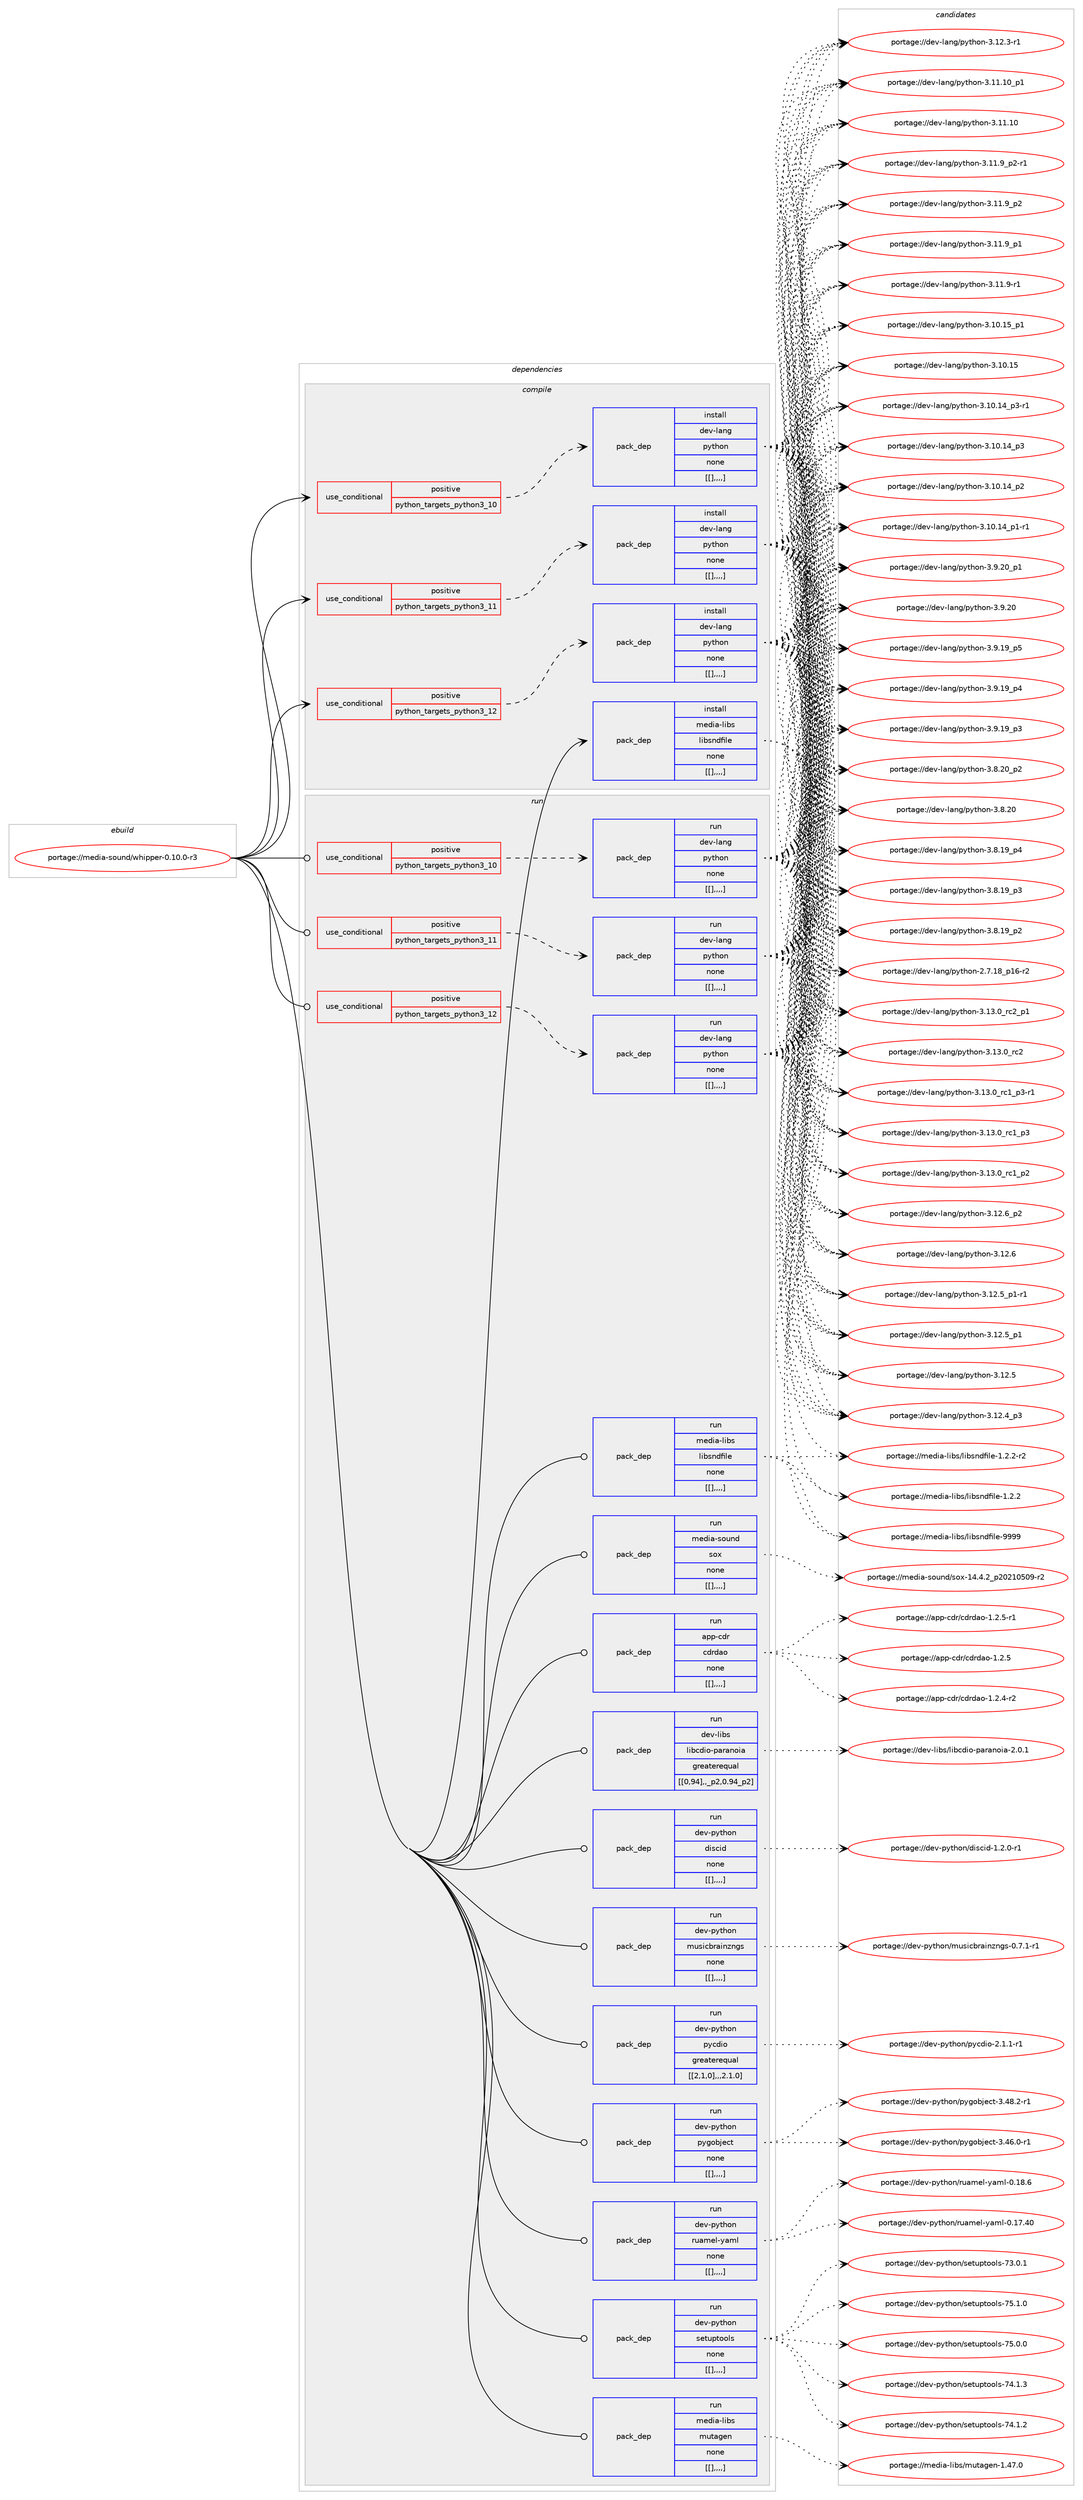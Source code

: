 digraph prolog {

# *************
# Graph options
# *************

newrank=true;
concentrate=true;
compound=true;
graph [rankdir=LR,fontname=Helvetica,fontsize=10,ranksep=1.5];#, ranksep=2.5, nodesep=0.2];
edge  [arrowhead=vee];
node  [fontname=Helvetica,fontsize=10];

# **********
# The ebuild
# **********

subgraph cluster_leftcol {
color=gray;
label=<<i>ebuild</i>>;
id [label="portage://media-sound/whipper-0.10.0-r3", color=red, width=4, href="../media-sound/whipper-0.10.0-r3.svg"];
}

# ****************
# The dependencies
# ****************

subgraph cluster_midcol {
color=gray;
label=<<i>dependencies</i>>;
subgraph cluster_compile {
fillcolor="#eeeeee";
style=filled;
label=<<i>compile</i>>;
subgraph cond85771 {
dependency333663 [label=<<TABLE BORDER="0" CELLBORDER="1" CELLSPACING="0" CELLPADDING="4"><TR><TD ROWSPAN="3" CELLPADDING="10">use_conditional</TD></TR><TR><TD>positive</TD></TR><TR><TD>python_targets_python3_10</TD></TR></TABLE>>, shape=none, color=red];
subgraph pack245370 {
dependency333664 [label=<<TABLE BORDER="0" CELLBORDER="1" CELLSPACING="0" CELLPADDING="4" WIDTH="220"><TR><TD ROWSPAN="6" CELLPADDING="30">pack_dep</TD></TR><TR><TD WIDTH="110">install</TD></TR><TR><TD>dev-lang</TD></TR><TR><TD>python</TD></TR><TR><TD>none</TD></TR><TR><TD>[[],,,,]</TD></TR></TABLE>>, shape=none, color=blue];
}
dependency333663:e -> dependency333664:w [weight=20,style="dashed",arrowhead="vee"];
}
id:e -> dependency333663:w [weight=20,style="solid",arrowhead="vee"];
subgraph cond85772 {
dependency333665 [label=<<TABLE BORDER="0" CELLBORDER="1" CELLSPACING="0" CELLPADDING="4"><TR><TD ROWSPAN="3" CELLPADDING="10">use_conditional</TD></TR><TR><TD>positive</TD></TR><TR><TD>python_targets_python3_11</TD></TR></TABLE>>, shape=none, color=red];
subgraph pack245371 {
dependency333666 [label=<<TABLE BORDER="0" CELLBORDER="1" CELLSPACING="0" CELLPADDING="4" WIDTH="220"><TR><TD ROWSPAN="6" CELLPADDING="30">pack_dep</TD></TR><TR><TD WIDTH="110">install</TD></TR><TR><TD>dev-lang</TD></TR><TR><TD>python</TD></TR><TR><TD>none</TD></TR><TR><TD>[[],,,,]</TD></TR></TABLE>>, shape=none, color=blue];
}
dependency333665:e -> dependency333666:w [weight=20,style="dashed",arrowhead="vee"];
}
id:e -> dependency333665:w [weight=20,style="solid",arrowhead="vee"];
subgraph cond85773 {
dependency333667 [label=<<TABLE BORDER="0" CELLBORDER="1" CELLSPACING="0" CELLPADDING="4"><TR><TD ROWSPAN="3" CELLPADDING="10">use_conditional</TD></TR><TR><TD>positive</TD></TR><TR><TD>python_targets_python3_12</TD></TR></TABLE>>, shape=none, color=red];
subgraph pack245372 {
dependency333668 [label=<<TABLE BORDER="0" CELLBORDER="1" CELLSPACING="0" CELLPADDING="4" WIDTH="220"><TR><TD ROWSPAN="6" CELLPADDING="30">pack_dep</TD></TR><TR><TD WIDTH="110">install</TD></TR><TR><TD>dev-lang</TD></TR><TR><TD>python</TD></TR><TR><TD>none</TD></TR><TR><TD>[[],,,,]</TD></TR></TABLE>>, shape=none, color=blue];
}
dependency333667:e -> dependency333668:w [weight=20,style="dashed",arrowhead="vee"];
}
id:e -> dependency333667:w [weight=20,style="solid",arrowhead="vee"];
subgraph pack245373 {
dependency333669 [label=<<TABLE BORDER="0" CELLBORDER="1" CELLSPACING="0" CELLPADDING="4" WIDTH="220"><TR><TD ROWSPAN="6" CELLPADDING="30">pack_dep</TD></TR><TR><TD WIDTH="110">install</TD></TR><TR><TD>media-libs</TD></TR><TR><TD>libsndfile</TD></TR><TR><TD>none</TD></TR><TR><TD>[[],,,,]</TD></TR></TABLE>>, shape=none, color=blue];
}
id:e -> dependency333669:w [weight=20,style="solid",arrowhead="vee"];
}
subgraph cluster_compileandrun {
fillcolor="#eeeeee";
style=filled;
label=<<i>compile and run</i>>;
}
subgraph cluster_run {
fillcolor="#eeeeee";
style=filled;
label=<<i>run</i>>;
subgraph cond85774 {
dependency333670 [label=<<TABLE BORDER="0" CELLBORDER="1" CELLSPACING="0" CELLPADDING="4"><TR><TD ROWSPAN="3" CELLPADDING="10">use_conditional</TD></TR><TR><TD>positive</TD></TR><TR><TD>python_targets_python3_10</TD></TR></TABLE>>, shape=none, color=red];
subgraph pack245374 {
dependency333671 [label=<<TABLE BORDER="0" CELLBORDER="1" CELLSPACING="0" CELLPADDING="4" WIDTH="220"><TR><TD ROWSPAN="6" CELLPADDING="30">pack_dep</TD></TR><TR><TD WIDTH="110">run</TD></TR><TR><TD>dev-lang</TD></TR><TR><TD>python</TD></TR><TR><TD>none</TD></TR><TR><TD>[[],,,,]</TD></TR></TABLE>>, shape=none, color=blue];
}
dependency333670:e -> dependency333671:w [weight=20,style="dashed",arrowhead="vee"];
}
id:e -> dependency333670:w [weight=20,style="solid",arrowhead="odot"];
subgraph cond85775 {
dependency333672 [label=<<TABLE BORDER="0" CELLBORDER="1" CELLSPACING="0" CELLPADDING="4"><TR><TD ROWSPAN="3" CELLPADDING="10">use_conditional</TD></TR><TR><TD>positive</TD></TR><TR><TD>python_targets_python3_11</TD></TR></TABLE>>, shape=none, color=red];
subgraph pack245375 {
dependency333673 [label=<<TABLE BORDER="0" CELLBORDER="1" CELLSPACING="0" CELLPADDING="4" WIDTH="220"><TR><TD ROWSPAN="6" CELLPADDING="30">pack_dep</TD></TR><TR><TD WIDTH="110">run</TD></TR><TR><TD>dev-lang</TD></TR><TR><TD>python</TD></TR><TR><TD>none</TD></TR><TR><TD>[[],,,,]</TD></TR></TABLE>>, shape=none, color=blue];
}
dependency333672:e -> dependency333673:w [weight=20,style="dashed",arrowhead="vee"];
}
id:e -> dependency333672:w [weight=20,style="solid",arrowhead="odot"];
subgraph cond85776 {
dependency333674 [label=<<TABLE BORDER="0" CELLBORDER="1" CELLSPACING="0" CELLPADDING="4"><TR><TD ROWSPAN="3" CELLPADDING="10">use_conditional</TD></TR><TR><TD>positive</TD></TR><TR><TD>python_targets_python3_12</TD></TR></TABLE>>, shape=none, color=red];
subgraph pack245376 {
dependency333675 [label=<<TABLE BORDER="0" CELLBORDER="1" CELLSPACING="0" CELLPADDING="4" WIDTH="220"><TR><TD ROWSPAN="6" CELLPADDING="30">pack_dep</TD></TR><TR><TD WIDTH="110">run</TD></TR><TR><TD>dev-lang</TD></TR><TR><TD>python</TD></TR><TR><TD>none</TD></TR><TR><TD>[[],,,,]</TD></TR></TABLE>>, shape=none, color=blue];
}
dependency333674:e -> dependency333675:w [weight=20,style="dashed",arrowhead="vee"];
}
id:e -> dependency333674:w [weight=20,style="solid",arrowhead="odot"];
subgraph pack245377 {
dependency333676 [label=<<TABLE BORDER="0" CELLBORDER="1" CELLSPACING="0" CELLPADDING="4" WIDTH="220"><TR><TD ROWSPAN="6" CELLPADDING="30">pack_dep</TD></TR><TR><TD WIDTH="110">run</TD></TR><TR><TD>app-cdr</TD></TR><TR><TD>cdrdao</TD></TR><TR><TD>none</TD></TR><TR><TD>[[],,,,]</TD></TR></TABLE>>, shape=none, color=blue];
}
id:e -> dependency333676:w [weight=20,style="solid",arrowhead="odot"];
subgraph pack245378 {
dependency333677 [label=<<TABLE BORDER="0" CELLBORDER="1" CELLSPACING="0" CELLPADDING="4" WIDTH="220"><TR><TD ROWSPAN="6" CELLPADDING="30">pack_dep</TD></TR><TR><TD WIDTH="110">run</TD></TR><TR><TD>dev-libs</TD></TR><TR><TD>libcdio-paranoia</TD></TR><TR><TD>greaterequal</TD></TR><TR><TD>[[0,94],,_p2,0.94_p2]</TD></TR></TABLE>>, shape=none, color=blue];
}
id:e -> dependency333677:w [weight=20,style="solid",arrowhead="odot"];
subgraph pack245379 {
dependency333678 [label=<<TABLE BORDER="0" CELLBORDER="1" CELLSPACING="0" CELLPADDING="4" WIDTH="220"><TR><TD ROWSPAN="6" CELLPADDING="30">pack_dep</TD></TR><TR><TD WIDTH="110">run</TD></TR><TR><TD>dev-python</TD></TR><TR><TD>discid</TD></TR><TR><TD>none</TD></TR><TR><TD>[[],,,,]</TD></TR></TABLE>>, shape=none, color=blue];
}
id:e -> dependency333678:w [weight=20,style="solid",arrowhead="odot"];
subgraph pack245380 {
dependency333679 [label=<<TABLE BORDER="0" CELLBORDER="1" CELLSPACING="0" CELLPADDING="4" WIDTH="220"><TR><TD ROWSPAN="6" CELLPADDING="30">pack_dep</TD></TR><TR><TD WIDTH="110">run</TD></TR><TR><TD>dev-python</TD></TR><TR><TD>musicbrainzngs</TD></TR><TR><TD>none</TD></TR><TR><TD>[[],,,,]</TD></TR></TABLE>>, shape=none, color=blue];
}
id:e -> dependency333679:w [weight=20,style="solid",arrowhead="odot"];
subgraph pack245381 {
dependency333680 [label=<<TABLE BORDER="0" CELLBORDER="1" CELLSPACING="0" CELLPADDING="4" WIDTH="220"><TR><TD ROWSPAN="6" CELLPADDING="30">pack_dep</TD></TR><TR><TD WIDTH="110">run</TD></TR><TR><TD>dev-python</TD></TR><TR><TD>pycdio</TD></TR><TR><TD>greaterequal</TD></TR><TR><TD>[[2,1,0],,,2.1.0]</TD></TR></TABLE>>, shape=none, color=blue];
}
id:e -> dependency333680:w [weight=20,style="solid",arrowhead="odot"];
subgraph pack245382 {
dependency333681 [label=<<TABLE BORDER="0" CELLBORDER="1" CELLSPACING="0" CELLPADDING="4" WIDTH="220"><TR><TD ROWSPAN="6" CELLPADDING="30">pack_dep</TD></TR><TR><TD WIDTH="110">run</TD></TR><TR><TD>dev-python</TD></TR><TR><TD>pygobject</TD></TR><TR><TD>none</TD></TR><TR><TD>[[],,,,]</TD></TR></TABLE>>, shape=none, color=blue];
}
id:e -> dependency333681:w [weight=20,style="solid",arrowhead="odot"];
subgraph pack245383 {
dependency333682 [label=<<TABLE BORDER="0" CELLBORDER="1" CELLSPACING="0" CELLPADDING="4" WIDTH="220"><TR><TD ROWSPAN="6" CELLPADDING="30">pack_dep</TD></TR><TR><TD WIDTH="110">run</TD></TR><TR><TD>dev-python</TD></TR><TR><TD>ruamel-yaml</TD></TR><TR><TD>none</TD></TR><TR><TD>[[],,,,]</TD></TR></TABLE>>, shape=none, color=blue];
}
id:e -> dependency333682:w [weight=20,style="solid",arrowhead="odot"];
subgraph pack245384 {
dependency333683 [label=<<TABLE BORDER="0" CELLBORDER="1" CELLSPACING="0" CELLPADDING="4" WIDTH="220"><TR><TD ROWSPAN="6" CELLPADDING="30">pack_dep</TD></TR><TR><TD WIDTH="110">run</TD></TR><TR><TD>dev-python</TD></TR><TR><TD>setuptools</TD></TR><TR><TD>none</TD></TR><TR><TD>[[],,,,]</TD></TR></TABLE>>, shape=none, color=blue];
}
id:e -> dependency333683:w [weight=20,style="solid",arrowhead="odot"];
subgraph pack245385 {
dependency333684 [label=<<TABLE BORDER="0" CELLBORDER="1" CELLSPACING="0" CELLPADDING="4" WIDTH="220"><TR><TD ROWSPAN="6" CELLPADDING="30">pack_dep</TD></TR><TR><TD WIDTH="110">run</TD></TR><TR><TD>media-libs</TD></TR><TR><TD>libsndfile</TD></TR><TR><TD>none</TD></TR><TR><TD>[[],,,,]</TD></TR></TABLE>>, shape=none, color=blue];
}
id:e -> dependency333684:w [weight=20,style="solid",arrowhead="odot"];
subgraph pack245386 {
dependency333685 [label=<<TABLE BORDER="0" CELLBORDER="1" CELLSPACING="0" CELLPADDING="4" WIDTH="220"><TR><TD ROWSPAN="6" CELLPADDING="30">pack_dep</TD></TR><TR><TD WIDTH="110">run</TD></TR><TR><TD>media-libs</TD></TR><TR><TD>mutagen</TD></TR><TR><TD>none</TD></TR><TR><TD>[[],,,,]</TD></TR></TABLE>>, shape=none, color=blue];
}
id:e -> dependency333685:w [weight=20,style="solid",arrowhead="odot"];
subgraph pack245387 {
dependency333686 [label=<<TABLE BORDER="0" CELLBORDER="1" CELLSPACING="0" CELLPADDING="4" WIDTH="220"><TR><TD ROWSPAN="6" CELLPADDING="30">pack_dep</TD></TR><TR><TD WIDTH="110">run</TD></TR><TR><TD>media-sound</TD></TR><TR><TD>sox</TD></TR><TR><TD>none</TD></TR><TR><TD>[[],,,,]</TD></TR></TABLE>>, shape=none, color=blue];
}
id:e -> dependency333686:w [weight=20,style="solid",arrowhead="odot"];
}
}

# **************
# The candidates
# **************

subgraph cluster_choices {
rank=same;
color=gray;
label=<<i>candidates</i>>;

subgraph choice245370 {
color=black;
nodesep=1;
choice100101118451089711010347112121116104111110455146495146489511499509511249 [label="portage://dev-lang/python-3.13.0_rc2_p1", color=red, width=4,href="../dev-lang/python-3.13.0_rc2_p1.svg"];
choice10010111845108971101034711212111610411111045514649514648951149950 [label="portage://dev-lang/python-3.13.0_rc2", color=red, width=4,href="../dev-lang/python-3.13.0_rc2.svg"];
choice1001011184510897110103471121211161041111104551464951464895114994995112514511449 [label="portage://dev-lang/python-3.13.0_rc1_p3-r1", color=red, width=4,href="../dev-lang/python-3.13.0_rc1_p3-r1.svg"];
choice100101118451089711010347112121116104111110455146495146489511499499511251 [label="portage://dev-lang/python-3.13.0_rc1_p3", color=red, width=4,href="../dev-lang/python-3.13.0_rc1_p3.svg"];
choice100101118451089711010347112121116104111110455146495146489511499499511250 [label="portage://dev-lang/python-3.13.0_rc1_p2", color=red, width=4,href="../dev-lang/python-3.13.0_rc1_p2.svg"];
choice100101118451089711010347112121116104111110455146495046549511250 [label="portage://dev-lang/python-3.12.6_p2", color=red, width=4,href="../dev-lang/python-3.12.6_p2.svg"];
choice10010111845108971101034711212111610411111045514649504654 [label="portage://dev-lang/python-3.12.6", color=red, width=4,href="../dev-lang/python-3.12.6.svg"];
choice1001011184510897110103471121211161041111104551464950465395112494511449 [label="portage://dev-lang/python-3.12.5_p1-r1", color=red, width=4,href="../dev-lang/python-3.12.5_p1-r1.svg"];
choice100101118451089711010347112121116104111110455146495046539511249 [label="portage://dev-lang/python-3.12.5_p1", color=red, width=4,href="../dev-lang/python-3.12.5_p1.svg"];
choice10010111845108971101034711212111610411111045514649504653 [label="portage://dev-lang/python-3.12.5", color=red, width=4,href="../dev-lang/python-3.12.5.svg"];
choice100101118451089711010347112121116104111110455146495046529511251 [label="portage://dev-lang/python-3.12.4_p3", color=red, width=4,href="../dev-lang/python-3.12.4_p3.svg"];
choice100101118451089711010347112121116104111110455146495046514511449 [label="portage://dev-lang/python-3.12.3-r1", color=red, width=4,href="../dev-lang/python-3.12.3-r1.svg"];
choice10010111845108971101034711212111610411111045514649494649489511249 [label="portage://dev-lang/python-3.11.10_p1", color=red, width=4,href="../dev-lang/python-3.11.10_p1.svg"];
choice1001011184510897110103471121211161041111104551464949464948 [label="portage://dev-lang/python-3.11.10", color=red, width=4,href="../dev-lang/python-3.11.10.svg"];
choice1001011184510897110103471121211161041111104551464949465795112504511449 [label="portage://dev-lang/python-3.11.9_p2-r1", color=red, width=4,href="../dev-lang/python-3.11.9_p2-r1.svg"];
choice100101118451089711010347112121116104111110455146494946579511250 [label="portage://dev-lang/python-3.11.9_p2", color=red, width=4,href="../dev-lang/python-3.11.9_p2.svg"];
choice100101118451089711010347112121116104111110455146494946579511249 [label="portage://dev-lang/python-3.11.9_p1", color=red, width=4,href="../dev-lang/python-3.11.9_p1.svg"];
choice100101118451089711010347112121116104111110455146494946574511449 [label="portage://dev-lang/python-3.11.9-r1", color=red, width=4,href="../dev-lang/python-3.11.9-r1.svg"];
choice10010111845108971101034711212111610411111045514649484649539511249 [label="portage://dev-lang/python-3.10.15_p1", color=red, width=4,href="../dev-lang/python-3.10.15_p1.svg"];
choice1001011184510897110103471121211161041111104551464948464953 [label="portage://dev-lang/python-3.10.15", color=red, width=4,href="../dev-lang/python-3.10.15.svg"];
choice100101118451089711010347112121116104111110455146494846495295112514511449 [label="portage://dev-lang/python-3.10.14_p3-r1", color=red, width=4,href="../dev-lang/python-3.10.14_p3-r1.svg"];
choice10010111845108971101034711212111610411111045514649484649529511251 [label="portage://dev-lang/python-3.10.14_p3", color=red, width=4,href="../dev-lang/python-3.10.14_p3.svg"];
choice10010111845108971101034711212111610411111045514649484649529511250 [label="portage://dev-lang/python-3.10.14_p2", color=red, width=4,href="../dev-lang/python-3.10.14_p2.svg"];
choice100101118451089711010347112121116104111110455146494846495295112494511449 [label="portage://dev-lang/python-3.10.14_p1-r1", color=red, width=4,href="../dev-lang/python-3.10.14_p1-r1.svg"];
choice100101118451089711010347112121116104111110455146574650489511249 [label="portage://dev-lang/python-3.9.20_p1", color=red, width=4,href="../dev-lang/python-3.9.20_p1.svg"];
choice10010111845108971101034711212111610411111045514657465048 [label="portage://dev-lang/python-3.9.20", color=red, width=4,href="../dev-lang/python-3.9.20.svg"];
choice100101118451089711010347112121116104111110455146574649579511253 [label="portage://dev-lang/python-3.9.19_p5", color=red, width=4,href="../dev-lang/python-3.9.19_p5.svg"];
choice100101118451089711010347112121116104111110455146574649579511252 [label="portage://dev-lang/python-3.9.19_p4", color=red, width=4,href="../dev-lang/python-3.9.19_p4.svg"];
choice100101118451089711010347112121116104111110455146574649579511251 [label="portage://dev-lang/python-3.9.19_p3", color=red, width=4,href="../dev-lang/python-3.9.19_p3.svg"];
choice100101118451089711010347112121116104111110455146564650489511250 [label="portage://dev-lang/python-3.8.20_p2", color=red, width=4,href="../dev-lang/python-3.8.20_p2.svg"];
choice10010111845108971101034711212111610411111045514656465048 [label="portage://dev-lang/python-3.8.20", color=red, width=4,href="../dev-lang/python-3.8.20.svg"];
choice100101118451089711010347112121116104111110455146564649579511252 [label="portage://dev-lang/python-3.8.19_p4", color=red, width=4,href="../dev-lang/python-3.8.19_p4.svg"];
choice100101118451089711010347112121116104111110455146564649579511251 [label="portage://dev-lang/python-3.8.19_p3", color=red, width=4,href="../dev-lang/python-3.8.19_p3.svg"];
choice100101118451089711010347112121116104111110455146564649579511250 [label="portage://dev-lang/python-3.8.19_p2", color=red, width=4,href="../dev-lang/python-3.8.19_p2.svg"];
choice100101118451089711010347112121116104111110455046554649569511249544511450 [label="portage://dev-lang/python-2.7.18_p16-r2", color=red, width=4,href="../dev-lang/python-2.7.18_p16-r2.svg"];
dependency333664:e -> choice100101118451089711010347112121116104111110455146495146489511499509511249:w [style=dotted,weight="100"];
dependency333664:e -> choice10010111845108971101034711212111610411111045514649514648951149950:w [style=dotted,weight="100"];
dependency333664:e -> choice1001011184510897110103471121211161041111104551464951464895114994995112514511449:w [style=dotted,weight="100"];
dependency333664:e -> choice100101118451089711010347112121116104111110455146495146489511499499511251:w [style=dotted,weight="100"];
dependency333664:e -> choice100101118451089711010347112121116104111110455146495146489511499499511250:w [style=dotted,weight="100"];
dependency333664:e -> choice100101118451089711010347112121116104111110455146495046549511250:w [style=dotted,weight="100"];
dependency333664:e -> choice10010111845108971101034711212111610411111045514649504654:w [style=dotted,weight="100"];
dependency333664:e -> choice1001011184510897110103471121211161041111104551464950465395112494511449:w [style=dotted,weight="100"];
dependency333664:e -> choice100101118451089711010347112121116104111110455146495046539511249:w [style=dotted,weight="100"];
dependency333664:e -> choice10010111845108971101034711212111610411111045514649504653:w [style=dotted,weight="100"];
dependency333664:e -> choice100101118451089711010347112121116104111110455146495046529511251:w [style=dotted,weight="100"];
dependency333664:e -> choice100101118451089711010347112121116104111110455146495046514511449:w [style=dotted,weight="100"];
dependency333664:e -> choice10010111845108971101034711212111610411111045514649494649489511249:w [style=dotted,weight="100"];
dependency333664:e -> choice1001011184510897110103471121211161041111104551464949464948:w [style=dotted,weight="100"];
dependency333664:e -> choice1001011184510897110103471121211161041111104551464949465795112504511449:w [style=dotted,weight="100"];
dependency333664:e -> choice100101118451089711010347112121116104111110455146494946579511250:w [style=dotted,weight="100"];
dependency333664:e -> choice100101118451089711010347112121116104111110455146494946579511249:w [style=dotted,weight="100"];
dependency333664:e -> choice100101118451089711010347112121116104111110455146494946574511449:w [style=dotted,weight="100"];
dependency333664:e -> choice10010111845108971101034711212111610411111045514649484649539511249:w [style=dotted,weight="100"];
dependency333664:e -> choice1001011184510897110103471121211161041111104551464948464953:w [style=dotted,weight="100"];
dependency333664:e -> choice100101118451089711010347112121116104111110455146494846495295112514511449:w [style=dotted,weight="100"];
dependency333664:e -> choice10010111845108971101034711212111610411111045514649484649529511251:w [style=dotted,weight="100"];
dependency333664:e -> choice10010111845108971101034711212111610411111045514649484649529511250:w [style=dotted,weight="100"];
dependency333664:e -> choice100101118451089711010347112121116104111110455146494846495295112494511449:w [style=dotted,weight="100"];
dependency333664:e -> choice100101118451089711010347112121116104111110455146574650489511249:w [style=dotted,weight="100"];
dependency333664:e -> choice10010111845108971101034711212111610411111045514657465048:w [style=dotted,weight="100"];
dependency333664:e -> choice100101118451089711010347112121116104111110455146574649579511253:w [style=dotted,weight="100"];
dependency333664:e -> choice100101118451089711010347112121116104111110455146574649579511252:w [style=dotted,weight="100"];
dependency333664:e -> choice100101118451089711010347112121116104111110455146574649579511251:w [style=dotted,weight="100"];
dependency333664:e -> choice100101118451089711010347112121116104111110455146564650489511250:w [style=dotted,weight="100"];
dependency333664:e -> choice10010111845108971101034711212111610411111045514656465048:w [style=dotted,weight="100"];
dependency333664:e -> choice100101118451089711010347112121116104111110455146564649579511252:w [style=dotted,weight="100"];
dependency333664:e -> choice100101118451089711010347112121116104111110455146564649579511251:w [style=dotted,weight="100"];
dependency333664:e -> choice100101118451089711010347112121116104111110455146564649579511250:w [style=dotted,weight="100"];
dependency333664:e -> choice100101118451089711010347112121116104111110455046554649569511249544511450:w [style=dotted,weight="100"];
}
subgraph choice245371 {
color=black;
nodesep=1;
choice100101118451089711010347112121116104111110455146495146489511499509511249 [label="portage://dev-lang/python-3.13.0_rc2_p1", color=red, width=4,href="../dev-lang/python-3.13.0_rc2_p1.svg"];
choice10010111845108971101034711212111610411111045514649514648951149950 [label="portage://dev-lang/python-3.13.0_rc2", color=red, width=4,href="../dev-lang/python-3.13.0_rc2.svg"];
choice1001011184510897110103471121211161041111104551464951464895114994995112514511449 [label="portage://dev-lang/python-3.13.0_rc1_p3-r1", color=red, width=4,href="../dev-lang/python-3.13.0_rc1_p3-r1.svg"];
choice100101118451089711010347112121116104111110455146495146489511499499511251 [label="portage://dev-lang/python-3.13.0_rc1_p3", color=red, width=4,href="../dev-lang/python-3.13.0_rc1_p3.svg"];
choice100101118451089711010347112121116104111110455146495146489511499499511250 [label="portage://dev-lang/python-3.13.0_rc1_p2", color=red, width=4,href="../dev-lang/python-3.13.0_rc1_p2.svg"];
choice100101118451089711010347112121116104111110455146495046549511250 [label="portage://dev-lang/python-3.12.6_p2", color=red, width=4,href="../dev-lang/python-3.12.6_p2.svg"];
choice10010111845108971101034711212111610411111045514649504654 [label="portage://dev-lang/python-3.12.6", color=red, width=4,href="../dev-lang/python-3.12.6.svg"];
choice1001011184510897110103471121211161041111104551464950465395112494511449 [label="portage://dev-lang/python-3.12.5_p1-r1", color=red, width=4,href="../dev-lang/python-3.12.5_p1-r1.svg"];
choice100101118451089711010347112121116104111110455146495046539511249 [label="portage://dev-lang/python-3.12.5_p1", color=red, width=4,href="../dev-lang/python-3.12.5_p1.svg"];
choice10010111845108971101034711212111610411111045514649504653 [label="portage://dev-lang/python-3.12.5", color=red, width=4,href="../dev-lang/python-3.12.5.svg"];
choice100101118451089711010347112121116104111110455146495046529511251 [label="portage://dev-lang/python-3.12.4_p3", color=red, width=4,href="../dev-lang/python-3.12.4_p3.svg"];
choice100101118451089711010347112121116104111110455146495046514511449 [label="portage://dev-lang/python-3.12.3-r1", color=red, width=4,href="../dev-lang/python-3.12.3-r1.svg"];
choice10010111845108971101034711212111610411111045514649494649489511249 [label="portage://dev-lang/python-3.11.10_p1", color=red, width=4,href="../dev-lang/python-3.11.10_p1.svg"];
choice1001011184510897110103471121211161041111104551464949464948 [label="portage://dev-lang/python-3.11.10", color=red, width=4,href="../dev-lang/python-3.11.10.svg"];
choice1001011184510897110103471121211161041111104551464949465795112504511449 [label="portage://dev-lang/python-3.11.9_p2-r1", color=red, width=4,href="../dev-lang/python-3.11.9_p2-r1.svg"];
choice100101118451089711010347112121116104111110455146494946579511250 [label="portage://dev-lang/python-3.11.9_p2", color=red, width=4,href="../dev-lang/python-3.11.9_p2.svg"];
choice100101118451089711010347112121116104111110455146494946579511249 [label="portage://dev-lang/python-3.11.9_p1", color=red, width=4,href="../dev-lang/python-3.11.9_p1.svg"];
choice100101118451089711010347112121116104111110455146494946574511449 [label="portage://dev-lang/python-3.11.9-r1", color=red, width=4,href="../dev-lang/python-3.11.9-r1.svg"];
choice10010111845108971101034711212111610411111045514649484649539511249 [label="portage://dev-lang/python-3.10.15_p1", color=red, width=4,href="../dev-lang/python-3.10.15_p1.svg"];
choice1001011184510897110103471121211161041111104551464948464953 [label="portage://dev-lang/python-3.10.15", color=red, width=4,href="../dev-lang/python-3.10.15.svg"];
choice100101118451089711010347112121116104111110455146494846495295112514511449 [label="portage://dev-lang/python-3.10.14_p3-r1", color=red, width=4,href="../dev-lang/python-3.10.14_p3-r1.svg"];
choice10010111845108971101034711212111610411111045514649484649529511251 [label="portage://dev-lang/python-3.10.14_p3", color=red, width=4,href="../dev-lang/python-3.10.14_p3.svg"];
choice10010111845108971101034711212111610411111045514649484649529511250 [label="portage://dev-lang/python-3.10.14_p2", color=red, width=4,href="../dev-lang/python-3.10.14_p2.svg"];
choice100101118451089711010347112121116104111110455146494846495295112494511449 [label="portage://dev-lang/python-3.10.14_p1-r1", color=red, width=4,href="../dev-lang/python-3.10.14_p1-r1.svg"];
choice100101118451089711010347112121116104111110455146574650489511249 [label="portage://dev-lang/python-3.9.20_p1", color=red, width=4,href="../dev-lang/python-3.9.20_p1.svg"];
choice10010111845108971101034711212111610411111045514657465048 [label="portage://dev-lang/python-3.9.20", color=red, width=4,href="../dev-lang/python-3.9.20.svg"];
choice100101118451089711010347112121116104111110455146574649579511253 [label="portage://dev-lang/python-3.9.19_p5", color=red, width=4,href="../dev-lang/python-3.9.19_p5.svg"];
choice100101118451089711010347112121116104111110455146574649579511252 [label="portage://dev-lang/python-3.9.19_p4", color=red, width=4,href="../dev-lang/python-3.9.19_p4.svg"];
choice100101118451089711010347112121116104111110455146574649579511251 [label="portage://dev-lang/python-3.9.19_p3", color=red, width=4,href="../dev-lang/python-3.9.19_p3.svg"];
choice100101118451089711010347112121116104111110455146564650489511250 [label="portage://dev-lang/python-3.8.20_p2", color=red, width=4,href="../dev-lang/python-3.8.20_p2.svg"];
choice10010111845108971101034711212111610411111045514656465048 [label="portage://dev-lang/python-3.8.20", color=red, width=4,href="../dev-lang/python-3.8.20.svg"];
choice100101118451089711010347112121116104111110455146564649579511252 [label="portage://dev-lang/python-3.8.19_p4", color=red, width=4,href="../dev-lang/python-3.8.19_p4.svg"];
choice100101118451089711010347112121116104111110455146564649579511251 [label="portage://dev-lang/python-3.8.19_p3", color=red, width=4,href="../dev-lang/python-3.8.19_p3.svg"];
choice100101118451089711010347112121116104111110455146564649579511250 [label="portage://dev-lang/python-3.8.19_p2", color=red, width=4,href="../dev-lang/python-3.8.19_p2.svg"];
choice100101118451089711010347112121116104111110455046554649569511249544511450 [label="portage://dev-lang/python-2.7.18_p16-r2", color=red, width=4,href="../dev-lang/python-2.7.18_p16-r2.svg"];
dependency333666:e -> choice100101118451089711010347112121116104111110455146495146489511499509511249:w [style=dotted,weight="100"];
dependency333666:e -> choice10010111845108971101034711212111610411111045514649514648951149950:w [style=dotted,weight="100"];
dependency333666:e -> choice1001011184510897110103471121211161041111104551464951464895114994995112514511449:w [style=dotted,weight="100"];
dependency333666:e -> choice100101118451089711010347112121116104111110455146495146489511499499511251:w [style=dotted,weight="100"];
dependency333666:e -> choice100101118451089711010347112121116104111110455146495146489511499499511250:w [style=dotted,weight="100"];
dependency333666:e -> choice100101118451089711010347112121116104111110455146495046549511250:w [style=dotted,weight="100"];
dependency333666:e -> choice10010111845108971101034711212111610411111045514649504654:w [style=dotted,weight="100"];
dependency333666:e -> choice1001011184510897110103471121211161041111104551464950465395112494511449:w [style=dotted,weight="100"];
dependency333666:e -> choice100101118451089711010347112121116104111110455146495046539511249:w [style=dotted,weight="100"];
dependency333666:e -> choice10010111845108971101034711212111610411111045514649504653:w [style=dotted,weight="100"];
dependency333666:e -> choice100101118451089711010347112121116104111110455146495046529511251:w [style=dotted,weight="100"];
dependency333666:e -> choice100101118451089711010347112121116104111110455146495046514511449:w [style=dotted,weight="100"];
dependency333666:e -> choice10010111845108971101034711212111610411111045514649494649489511249:w [style=dotted,weight="100"];
dependency333666:e -> choice1001011184510897110103471121211161041111104551464949464948:w [style=dotted,weight="100"];
dependency333666:e -> choice1001011184510897110103471121211161041111104551464949465795112504511449:w [style=dotted,weight="100"];
dependency333666:e -> choice100101118451089711010347112121116104111110455146494946579511250:w [style=dotted,weight="100"];
dependency333666:e -> choice100101118451089711010347112121116104111110455146494946579511249:w [style=dotted,weight="100"];
dependency333666:e -> choice100101118451089711010347112121116104111110455146494946574511449:w [style=dotted,weight="100"];
dependency333666:e -> choice10010111845108971101034711212111610411111045514649484649539511249:w [style=dotted,weight="100"];
dependency333666:e -> choice1001011184510897110103471121211161041111104551464948464953:w [style=dotted,weight="100"];
dependency333666:e -> choice100101118451089711010347112121116104111110455146494846495295112514511449:w [style=dotted,weight="100"];
dependency333666:e -> choice10010111845108971101034711212111610411111045514649484649529511251:w [style=dotted,weight="100"];
dependency333666:e -> choice10010111845108971101034711212111610411111045514649484649529511250:w [style=dotted,weight="100"];
dependency333666:e -> choice100101118451089711010347112121116104111110455146494846495295112494511449:w [style=dotted,weight="100"];
dependency333666:e -> choice100101118451089711010347112121116104111110455146574650489511249:w [style=dotted,weight="100"];
dependency333666:e -> choice10010111845108971101034711212111610411111045514657465048:w [style=dotted,weight="100"];
dependency333666:e -> choice100101118451089711010347112121116104111110455146574649579511253:w [style=dotted,weight="100"];
dependency333666:e -> choice100101118451089711010347112121116104111110455146574649579511252:w [style=dotted,weight="100"];
dependency333666:e -> choice100101118451089711010347112121116104111110455146574649579511251:w [style=dotted,weight="100"];
dependency333666:e -> choice100101118451089711010347112121116104111110455146564650489511250:w [style=dotted,weight="100"];
dependency333666:e -> choice10010111845108971101034711212111610411111045514656465048:w [style=dotted,weight="100"];
dependency333666:e -> choice100101118451089711010347112121116104111110455146564649579511252:w [style=dotted,weight="100"];
dependency333666:e -> choice100101118451089711010347112121116104111110455146564649579511251:w [style=dotted,weight="100"];
dependency333666:e -> choice100101118451089711010347112121116104111110455146564649579511250:w [style=dotted,weight="100"];
dependency333666:e -> choice100101118451089711010347112121116104111110455046554649569511249544511450:w [style=dotted,weight="100"];
}
subgraph choice245372 {
color=black;
nodesep=1;
choice100101118451089711010347112121116104111110455146495146489511499509511249 [label="portage://dev-lang/python-3.13.0_rc2_p1", color=red, width=4,href="../dev-lang/python-3.13.0_rc2_p1.svg"];
choice10010111845108971101034711212111610411111045514649514648951149950 [label="portage://dev-lang/python-3.13.0_rc2", color=red, width=4,href="../dev-lang/python-3.13.0_rc2.svg"];
choice1001011184510897110103471121211161041111104551464951464895114994995112514511449 [label="portage://dev-lang/python-3.13.0_rc1_p3-r1", color=red, width=4,href="../dev-lang/python-3.13.0_rc1_p3-r1.svg"];
choice100101118451089711010347112121116104111110455146495146489511499499511251 [label="portage://dev-lang/python-3.13.0_rc1_p3", color=red, width=4,href="../dev-lang/python-3.13.0_rc1_p3.svg"];
choice100101118451089711010347112121116104111110455146495146489511499499511250 [label="portage://dev-lang/python-3.13.0_rc1_p2", color=red, width=4,href="../dev-lang/python-3.13.0_rc1_p2.svg"];
choice100101118451089711010347112121116104111110455146495046549511250 [label="portage://dev-lang/python-3.12.6_p2", color=red, width=4,href="../dev-lang/python-3.12.6_p2.svg"];
choice10010111845108971101034711212111610411111045514649504654 [label="portage://dev-lang/python-3.12.6", color=red, width=4,href="../dev-lang/python-3.12.6.svg"];
choice1001011184510897110103471121211161041111104551464950465395112494511449 [label="portage://dev-lang/python-3.12.5_p1-r1", color=red, width=4,href="../dev-lang/python-3.12.5_p1-r1.svg"];
choice100101118451089711010347112121116104111110455146495046539511249 [label="portage://dev-lang/python-3.12.5_p1", color=red, width=4,href="../dev-lang/python-3.12.5_p1.svg"];
choice10010111845108971101034711212111610411111045514649504653 [label="portage://dev-lang/python-3.12.5", color=red, width=4,href="../dev-lang/python-3.12.5.svg"];
choice100101118451089711010347112121116104111110455146495046529511251 [label="portage://dev-lang/python-3.12.4_p3", color=red, width=4,href="../dev-lang/python-3.12.4_p3.svg"];
choice100101118451089711010347112121116104111110455146495046514511449 [label="portage://dev-lang/python-3.12.3-r1", color=red, width=4,href="../dev-lang/python-3.12.3-r1.svg"];
choice10010111845108971101034711212111610411111045514649494649489511249 [label="portage://dev-lang/python-3.11.10_p1", color=red, width=4,href="../dev-lang/python-3.11.10_p1.svg"];
choice1001011184510897110103471121211161041111104551464949464948 [label="portage://dev-lang/python-3.11.10", color=red, width=4,href="../dev-lang/python-3.11.10.svg"];
choice1001011184510897110103471121211161041111104551464949465795112504511449 [label="portage://dev-lang/python-3.11.9_p2-r1", color=red, width=4,href="../dev-lang/python-3.11.9_p2-r1.svg"];
choice100101118451089711010347112121116104111110455146494946579511250 [label="portage://dev-lang/python-3.11.9_p2", color=red, width=4,href="../dev-lang/python-3.11.9_p2.svg"];
choice100101118451089711010347112121116104111110455146494946579511249 [label="portage://dev-lang/python-3.11.9_p1", color=red, width=4,href="../dev-lang/python-3.11.9_p1.svg"];
choice100101118451089711010347112121116104111110455146494946574511449 [label="portage://dev-lang/python-3.11.9-r1", color=red, width=4,href="../dev-lang/python-3.11.9-r1.svg"];
choice10010111845108971101034711212111610411111045514649484649539511249 [label="portage://dev-lang/python-3.10.15_p1", color=red, width=4,href="../dev-lang/python-3.10.15_p1.svg"];
choice1001011184510897110103471121211161041111104551464948464953 [label="portage://dev-lang/python-3.10.15", color=red, width=4,href="../dev-lang/python-3.10.15.svg"];
choice100101118451089711010347112121116104111110455146494846495295112514511449 [label="portage://dev-lang/python-3.10.14_p3-r1", color=red, width=4,href="../dev-lang/python-3.10.14_p3-r1.svg"];
choice10010111845108971101034711212111610411111045514649484649529511251 [label="portage://dev-lang/python-3.10.14_p3", color=red, width=4,href="../dev-lang/python-3.10.14_p3.svg"];
choice10010111845108971101034711212111610411111045514649484649529511250 [label="portage://dev-lang/python-3.10.14_p2", color=red, width=4,href="../dev-lang/python-3.10.14_p2.svg"];
choice100101118451089711010347112121116104111110455146494846495295112494511449 [label="portage://dev-lang/python-3.10.14_p1-r1", color=red, width=4,href="../dev-lang/python-3.10.14_p1-r1.svg"];
choice100101118451089711010347112121116104111110455146574650489511249 [label="portage://dev-lang/python-3.9.20_p1", color=red, width=4,href="../dev-lang/python-3.9.20_p1.svg"];
choice10010111845108971101034711212111610411111045514657465048 [label="portage://dev-lang/python-3.9.20", color=red, width=4,href="../dev-lang/python-3.9.20.svg"];
choice100101118451089711010347112121116104111110455146574649579511253 [label="portage://dev-lang/python-3.9.19_p5", color=red, width=4,href="../dev-lang/python-3.9.19_p5.svg"];
choice100101118451089711010347112121116104111110455146574649579511252 [label="portage://dev-lang/python-3.9.19_p4", color=red, width=4,href="../dev-lang/python-3.9.19_p4.svg"];
choice100101118451089711010347112121116104111110455146574649579511251 [label="portage://dev-lang/python-3.9.19_p3", color=red, width=4,href="../dev-lang/python-3.9.19_p3.svg"];
choice100101118451089711010347112121116104111110455146564650489511250 [label="portage://dev-lang/python-3.8.20_p2", color=red, width=4,href="../dev-lang/python-3.8.20_p2.svg"];
choice10010111845108971101034711212111610411111045514656465048 [label="portage://dev-lang/python-3.8.20", color=red, width=4,href="../dev-lang/python-3.8.20.svg"];
choice100101118451089711010347112121116104111110455146564649579511252 [label="portage://dev-lang/python-3.8.19_p4", color=red, width=4,href="../dev-lang/python-3.8.19_p4.svg"];
choice100101118451089711010347112121116104111110455146564649579511251 [label="portage://dev-lang/python-3.8.19_p3", color=red, width=4,href="../dev-lang/python-3.8.19_p3.svg"];
choice100101118451089711010347112121116104111110455146564649579511250 [label="portage://dev-lang/python-3.8.19_p2", color=red, width=4,href="../dev-lang/python-3.8.19_p2.svg"];
choice100101118451089711010347112121116104111110455046554649569511249544511450 [label="portage://dev-lang/python-2.7.18_p16-r2", color=red, width=4,href="../dev-lang/python-2.7.18_p16-r2.svg"];
dependency333668:e -> choice100101118451089711010347112121116104111110455146495146489511499509511249:w [style=dotted,weight="100"];
dependency333668:e -> choice10010111845108971101034711212111610411111045514649514648951149950:w [style=dotted,weight="100"];
dependency333668:e -> choice1001011184510897110103471121211161041111104551464951464895114994995112514511449:w [style=dotted,weight="100"];
dependency333668:e -> choice100101118451089711010347112121116104111110455146495146489511499499511251:w [style=dotted,weight="100"];
dependency333668:e -> choice100101118451089711010347112121116104111110455146495146489511499499511250:w [style=dotted,weight="100"];
dependency333668:e -> choice100101118451089711010347112121116104111110455146495046549511250:w [style=dotted,weight="100"];
dependency333668:e -> choice10010111845108971101034711212111610411111045514649504654:w [style=dotted,weight="100"];
dependency333668:e -> choice1001011184510897110103471121211161041111104551464950465395112494511449:w [style=dotted,weight="100"];
dependency333668:e -> choice100101118451089711010347112121116104111110455146495046539511249:w [style=dotted,weight="100"];
dependency333668:e -> choice10010111845108971101034711212111610411111045514649504653:w [style=dotted,weight="100"];
dependency333668:e -> choice100101118451089711010347112121116104111110455146495046529511251:w [style=dotted,weight="100"];
dependency333668:e -> choice100101118451089711010347112121116104111110455146495046514511449:w [style=dotted,weight="100"];
dependency333668:e -> choice10010111845108971101034711212111610411111045514649494649489511249:w [style=dotted,weight="100"];
dependency333668:e -> choice1001011184510897110103471121211161041111104551464949464948:w [style=dotted,weight="100"];
dependency333668:e -> choice1001011184510897110103471121211161041111104551464949465795112504511449:w [style=dotted,weight="100"];
dependency333668:e -> choice100101118451089711010347112121116104111110455146494946579511250:w [style=dotted,weight="100"];
dependency333668:e -> choice100101118451089711010347112121116104111110455146494946579511249:w [style=dotted,weight="100"];
dependency333668:e -> choice100101118451089711010347112121116104111110455146494946574511449:w [style=dotted,weight="100"];
dependency333668:e -> choice10010111845108971101034711212111610411111045514649484649539511249:w [style=dotted,weight="100"];
dependency333668:e -> choice1001011184510897110103471121211161041111104551464948464953:w [style=dotted,weight="100"];
dependency333668:e -> choice100101118451089711010347112121116104111110455146494846495295112514511449:w [style=dotted,weight="100"];
dependency333668:e -> choice10010111845108971101034711212111610411111045514649484649529511251:w [style=dotted,weight="100"];
dependency333668:e -> choice10010111845108971101034711212111610411111045514649484649529511250:w [style=dotted,weight="100"];
dependency333668:e -> choice100101118451089711010347112121116104111110455146494846495295112494511449:w [style=dotted,weight="100"];
dependency333668:e -> choice100101118451089711010347112121116104111110455146574650489511249:w [style=dotted,weight="100"];
dependency333668:e -> choice10010111845108971101034711212111610411111045514657465048:w [style=dotted,weight="100"];
dependency333668:e -> choice100101118451089711010347112121116104111110455146574649579511253:w [style=dotted,weight="100"];
dependency333668:e -> choice100101118451089711010347112121116104111110455146574649579511252:w [style=dotted,weight="100"];
dependency333668:e -> choice100101118451089711010347112121116104111110455146574649579511251:w [style=dotted,weight="100"];
dependency333668:e -> choice100101118451089711010347112121116104111110455146564650489511250:w [style=dotted,weight="100"];
dependency333668:e -> choice10010111845108971101034711212111610411111045514656465048:w [style=dotted,weight="100"];
dependency333668:e -> choice100101118451089711010347112121116104111110455146564649579511252:w [style=dotted,weight="100"];
dependency333668:e -> choice100101118451089711010347112121116104111110455146564649579511251:w [style=dotted,weight="100"];
dependency333668:e -> choice100101118451089711010347112121116104111110455146564649579511250:w [style=dotted,weight="100"];
dependency333668:e -> choice100101118451089711010347112121116104111110455046554649569511249544511450:w [style=dotted,weight="100"];
}
subgraph choice245373 {
color=black;
nodesep=1;
choice10910110010597451081059811547108105981151101001021051081014557575757 [label="portage://media-libs/libsndfile-9999", color=red, width=4,href="../media-libs/libsndfile-9999.svg"];
choice10910110010597451081059811547108105981151101001021051081014549465046504511450 [label="portage://media-libs/libsndfile-1.2.2-r2", color=red, width=4,href="../media-libs/libsndfile-1.2.2-r2.svg"];
choice1091011001059745108105981154710810598115110100102105108101454946504650 [label="portage://media-libs/libsndfile-1.2.2", color=red, width=4,href="../media-libs/libsndfile-1.2.2.svg"];
dependency333669:e -> choice10910110010597451081059811547108105981151101001021051081014557575757:w [style=dotted,weight="100"];
dependency333669:e -> choice10910110010597451081059811547108105981151101001021051081014549465046504511450:w [style=dotted,weight="100"];
dependency333669:e -> choice1091011001059745108105981154710810598115110100102105108101454946504650:w [style=dotted,weight="100"];
}
subgraph choice245374 {
color=black;
nodesep=1;
choice100101118451089711010347112121116104111110455146495146489511499509511249 [label="portage://dev-lang/python-3.13.0_rc2_p1", color=red, width=4,href="../dev-lang/python-3.13.0_rc2_p1.svg"];
choice10010111845108971101034711212111610411111045514649514648951149950 [label="portage://dev-lang/python-3.13.0_rc2", color=red, width=4,href="../dev-lang/python-3.13.0_rc2.svg"];
choice1001011184510897110103471121211161041111104551464951464895114994995112514511449 [label="portage://dev-lang/python-3.13.0_rc1_p3-r1", color=red, width=4,href="../dev-lang/python-3.13.0_rc1_p3-r1.svg"];
choice100101118451089711010347112121116104111110455146495146489511499499511251 [label="portage://dev-lang/python-3.13.0_rc1_p3", color=red, width=4,href="../dev-lang/python-3.13.0_rc1_p3.svg"];
choice100101118451089711010347112121116104111110455146495146489511499499511250 [label="portage://dev-lang/python-3.13.0_rc1_p2", color=red, width=4,href="../dev-lang/python-3.13.0_rc1_p2.svg"];
choice100101118451089711010347112121116104111110455146495046549511250 [label="portage://dev-lang/python-3.12.6_p2", color=red, width=4,href="../dev-lang/python-3.12.6_p2.svg"];
choice10010111845108971101034711212111610411111045514649504654 [label="portage://dev-lang/python-3.12.6", color=red, width=4,href="../dev-lang/python-3.12.6.svg"];
choice1001011184510897110103471121211161041111104551464950465395112494511449 [label="portage://dev-lang/python-3.12.5_p1-r1", color=red, width=4,href="../dev-lang/python-3.12.5_p1-r1.svg"];
choice100101118451089711010347112121116104111110455146495046539511249 [label="portage://dev-lang/python-3.12.5_p1", color=red, width=4,href="../dev-lang/python-3.12.5_p1.svg"];
choice10010111845108971101034711212111610411111045514649504653 [label="portage://dev-lang/python-3.12.5", color=red, width=4,href="../dev-lang/python-3.12.5.svg"];
choice100101118451089711010347112121116104111110455146495046529511251 [label="portage://dev-lang/python-3.12.4_p3", color=red, width=4,href="../dev-lang/python-3.12.4_p3.svg"];
choice100101118451089711010347112121116104111110455146495046514511449 [label="portage://dev-lang/python-3.12.3-r1", color=red, width=4,href="../dev-lang/python-3.12.3-r1.svg"];
choice10010111845108971101034711212111610411111045514649494649489511249 [label="portage://dev-lang/python-3.11.10_p1", color=red, width=4,href="../dev-lang/python-3.11.10_p1.svg"];
choice1001011184510897110103471121211161041111104551464949464948 [label="portage://dev-lang/python-3.11.10", color=red, width=4,href="../dev-lang/python-3.11.10.svg"];
choice1001011184510897110103471121211161041111104551464949465795112504511449 [label="portage://dev-lang/python-3.11.9_p2-r1", color=red, width=4,href="../dev-lang/python-3.11.9_p2-r1.svg"];
choice100101118451089711010347112121116104111110455146494946579511250 [label="portage://dev-lang/python-3.11.9_p2", color=red, width=4,href="../dev-lang/python-3.11.9_p2.svg"];
choice100101118451089711010347112121116104111110455146494946579511249 [label="portage://dev-lang/python-3.11.9_p1", color=red, width=4,href="../dev-lang/python-3.11.9_p1.svg"];
choice100101118451089711010347112121116104111110455146494946574511449 [label="portage://dev-lang/python-3.11.9-r1", color=red, width=4,href="../dev-lang/python-3.11.9-r1.svg"];
choice10010111845108971101034711212111610411111045514649484649539511249 [label="portage://dev-lang/python-3.10.15_p1", color=red, width=4,href="../dev-lang/python-3.10.15_p1.svg"];
choice1001011184510897110103471121211161041111104551464948464953 [label="portage://dev-lang/python-3.10.15", color=red, width=4,href="../dev-lang/python-3.10.15.svg"];
choice100101118451089711010347112121116104111110455146494846495295112514511449 [label="portage://dev-lang/python-3.10.14_p3-r1", color=red, width=4,href="../dev-lang/python-3.10.14_p3-r1.svg"];
choice10010111845108971101034711212111610411111045514649484649529511251 [label="portage://dev-lang/python-3.10.14_p3", color=red, width=4,href="../dev-lang/python-3.10.14_p3.svg"];
choice10010111845108971101034711212111610411111045514649484649529511250 [label="portage://dev-lang/python-3.10.14_p2", color=red, width=4,href="../dev-lang/python-3.10.14_p2.svg"];
choice100101118451089711010347112121116104111110455146494846495295112494511449 [label="portage://dev-lang/python-3.10.14_p1-r1", color=red, width=4,href="../dev-lang/python-3.10.14_p1-r1.svg"];
choice100101118451089711010347112121116104111110455146574650489511249 [label="portage://dev-lang/python-3.9.20_p1", color=red, width=4,href="../dev-lang/python-3.9.20_p1.svg"];
choice10010111845108971101034711212111610411111045514657465048 [label="portage://dev-lang/python-3.9.20", color=red, width=4,href="../dev-lang/python-3.9.20.svg"];
choice100101118451089711010347112121116104111110455146574649579511253 [label="portage://dev-lang/python-3.9.19_p5", color=red, width=4,href="../dev-lang/python-3.9.19_p5.svg"];
choice100101118451089711010347112121116104111110455146574649579511252 [label="portage://dev-lang/python-3.9.19_p4", color=red, width=4,href="../dev-lang/python-3.9.19_p4.svg"];
choice100101118451089711010347112121116104111110455146574649579511251 [label="portage://dev-lang/python-3.9.19_p3", color=red, width=4,href="../dev-lang/python-3.9.19_p3.svg"];
choice100101118451089711010347112121116104111110455146564650489511250 [label="portage://dev-lang/python-3.8.20_p2", color=red, width=4,href="../dev-lang/python-3.8.20_p2.svg"];
choice10010111845108971101034711212111610411111045514656465048 [label="portage://dev-lang/python-3.8.20", color=red, width=4,href="../dev-lang/python-3.8.20.svg"];
choice100101118451089711010347112121116104111110455146564649579511252 [label="portage://dev-lang/python-3.8.19_p4", color=red, width=4,href="../dev-lang/python-3.8.19_p4.svg"];
choice100101118451089711010347112121116104111110455146564649579511251 [label="portage://dev-lang/python-3.8.19_p3", color=red, width=4,href="../dev-lang/python-3.8.19_p3.svg"];
choice100101118451089711010347112121116104111110455146564649579511250 [label="portage://dev-lang/python-3.8.19_p2", color=red, width=4,href="../dev-lang/python-3.8.19_p2.svg"];
choice100101118451089711010347112121116104111110455046554649569511249544511450 [label="portage://dev-lang/python-2.7.18_p16-r2", color=red, width=4,href="../dev-lang/python-2.7.18_p16-r2.svg"];
dependency333671:e -> choice100101118451089711010347112121116104111110455146495146489511499509511249:w [style=dotted,weight="100"];
dependency333671:e -> choice10010111845108971101034711212111610411111045514649514648951149950:w [style=dotted,weight="100"];
dependency333671:e -> choice1001011184510897110103471121211161041111104551464951464895114994995112514511449:w [style=dotted,weight="100"];
dependency333671:e -> choice100101118451089711010347112121116104111110455146495146489511499499511251:w [style=dotted,weight="100"];
dependency333671:e -> choice100101118451089711010347112121116104111110455146495146489511499499511250:w [style=dotted,weight="100"];
dependency333671:e -> choice100101118451089711010347112121116104111110455146495046549511250:w [style=dotted,weight="100"];
dependency333671:e -> choice10010111845108971101034711212111610411111045514649504654:w [style=dotted,weight="100"];
dependency333671:e -> choice1001011184510897110103471121211161041111104551464950465395112494511449:w [style=dotted,weight="100"];
dependency333671:e -> choice100101118451089711010347112121116104111110455146495046539511249:w [style=dotted,weight="100"];
dependency333671:e -> choice10010111845108971101034711212111610411111045514649504653:w [style=dotted,weight="100"];
dependency333671:e -> choice100101118451089711010347112121116104111110455146495046529511251:w [style=dotted,weight="100"];
dependency333671:e -> choice100101118451089711010347112121116104111110455146495046514511449:w [style=dotted,weight="100"];
dependency333671:e -> choice10010111845108971101034711212111610411111045514649494649489511249:w [style=dotted,weight="100"];
dependency333671:e -> choice1001011184510897110103471121211161041111104551464949464948:w [style=dotted,weight="100"];
dependency333671:e -> choice1001011184510897110103471121211161041111104551464949465795112504511449:w [style=dotted,weight="100"];
dependency333671:e -> choice100101118451089711010347112121116104111110455146494946579511250:w [style=dotted,weight="100"];
dependency333671:e -> choice100101118451089711010347112121116104111110455146494946579511249:w [style=dotted,weight="100"];
dependency333671:e -> choice100101118451089711010347112121116104111110455146494946574511449:w [style=dotted,weight="100"];
dependency333671:e -> choice10010111845108971101034711212111610411111045514649484649539511249:w [style=dotted,weight="100"];
dependency333671:e -> choice1001011184510897110103471121211161041111104551464948464953:w [style=dotted,weight="100"];
dependency333671:e -> choice100101118451089711010347112121116104111110455146494846495295112514511449:w [style=dotted,weight="100"];
dependency333671:e -> choice10010111845108971101034711212111610411111045514649484649529511251:w [style=dotted,weight="100"];
dependency333671:e -> choice10010111845108971101034711212111610411111045514649484649529511250:w [style=dotted,weight="100"];
dependency333671:e -> choice100101118451089711010347112121116104111110455146494846495295112494511449:w [style=dotted,weight="100"];
dependency333671:e -> choice100101118451089711010347112121116104111110455146574650489511249:w [style=dotted,weight="100"];
dependency333671:e -> choice10010111845108971101034711212111610411111045514657465048:w [style=dotted,weight="100"];
dependency333671:e -> choice100101118451089711010347112121116104111110455146574649579511253:w [style=dotted,weight="100"];
dependency333671:e -> choice100101118451089711010347112121116104111110455146574649579511252:w [style=dotted,weight="100"];
dependency333671:e -> choice100101118451089711010347112121116104111110455146574649579511251:w [style=dotted,weight="100"];
dependency333671:e -> choice100101118451089711010347112121116104111110455146564650489511250:w [style=dotted,weight="100"];
dependency333671:e -> choice10010111845108971101034711212111610411111045514656465048:w [style=dotted,weight="100"];
dependency333671:e -> choice100101118451089711010347112121116104111110455146564649579511252:w [style=dotted,weight="100"];
dependency333671:e -> choice100101118451089711010347112121116104111110455146564649579511251:w [style=dotted,weight="100"];
dependency333671:e -> choice100101118451089711010347112121116104111110455146564649579511250:w [style=dotted,weight="100"];
dependency333671:e -> choice100101118451089711010347112121116104111110455046554649569511249544511450:w [style=dotted,weight="100"];
}
subgraph choice245375 {
color=black;
nodesep=1;
choice100101118451089711010347112121116104111110455146495146489511499509511249 [label="portage://dev-lang/python-3.13.0_rc2_p1", color=red, width=4,href="../dev-lang/python-3.13.0_rc2_p1.svg"];
choice10010111845108971101034711212111610411111045514649514648951149950 [label="portage://dev-lang/python-3.13.0_rc2", color=red, width=4,href="../dev-lang/python-3.13.0_rc2.svg"];
choice1001011184510897110103471121211161041111104551464951464895114994995112514511449 [label="portage://dev-lang/python-3.13.0_rc1_p3-r1", color=red, width=4,href="../dev-lang/python-3.13.0_rc1_p3-r1.svg"];
choice100101118451089711010347112121116104111110455146495146489511499499511251 [label="portage://dev-lang/python-3.13.0_rc1_p3", color=red, width=4,href="../dev-lang/python-3.13.0_rc1_p3.svg"];
choice100101118451089711010347112121116104111110455146495146489511499499511250 [label="portage://dev-lang/python-3.13.0_rc1_p2", color=red, width=4,href="../dev-lang/python-3.13.0_rc1_p2.svg"];
choice100101118451089711010347112121116104111110455146495046549511250 [label="portage://dev-lang/python-3.12.6_p2", color=red, width=4,href="../dev-lang/python-3.12.6_p2.svg"];
choice10010111845108971101034711212111610411111045514649504654 [label="portage://dev-lang/python-3.12.6", color=red, width=4,href="../dev-lang/python-3.12.6.svg"];
choice1001011184510897110103471121211161041111104551464950465395112494511449 [label="portage://dev-lang/python-3.12.5_p1-r1", color=red, width=4,href="../dev-lang/python-3.12.5_p1-r1.svg"];
choice100101118451089711010347112121116104111110455146495046539511249 [label="portage://dev-lang/python-3.12.5_p1", color=red, width=4,href="../dev-lang/python-3.12.5_p1.svg"];
choice10010111845108971101034711212111610411111045514649504653 [label="portage://dev-lang/python-3.12.5", color=red, width=4,href="../dev-lang/python-3.12.5.svg"];
choice100101118451089711010347112121116104111110455146495046529511251 [label="portage://dev-lang/python-3.12.4_p3", color=red, width=4,href="../dev-lang/python-3.12.4_p3.svg"];
choice100101118451089711010347112121116104111110455146495046514511449 [label="portage://dev-lang/python-3.12.3-r1", color=red, width=4,href="../dev-lang/python-3.12.3-r1.svg"];
choice10010111845108971101034711212111610411111045514649494649489511249 [label="portage://dev-lang/python-3.11.10_p1", color=red, width=4,href="../dev-lang/python-3.11.10_p1.svg"];
choice1001011184510897110103471121211161041111104551464949464948 [label="portage://dev-lang/python-3.11.10", color=red, width=4,href="../dev-lang/python-3.11.10.svg"];
choice1001011184510897110103471121211161041111104551464949465795112504511449 [label="portage://dev-lang/python-3.11.9_p2-r1", color=red, width=4,href="../dev-lang/python-3.11.9_p2-r1.svg"];
choice100101118451089711010347112121116104111110455146494946579511250 [label="portage://dev-lang/python-3.11.9_p2", color=red, width=4,href="../dev-lang/python-3.11.9_p2.svg"];
choice100101118451089711010347112121116104111110455146494946579511249 [label="portage://dev-lang/python-3.11.9_p1", color=red, width=4,href="../dev-lang/python-3.11.9_p1.svg"];
choice100101118451089711010347112121116104111110455146494946574511449 [label="portage://dev-lang/python-3.11.9-r1", color=red, width=4,href="../dev-lang/python-3.11.9-r1.svg"];
choice10010111845108971101034711212111610411111045514649484649539511249 [label="portage://dev-lang/python-3.10.15_p1", color=red, width=4,href="../dev-lang/python-3.10.15_p1.svg"];
choice1001011184510897110103471121211161041111104551464948464953 [label="portage://dev-lang/python-3.10.15", color=red, width=4,href="../dev-lang/python-3.10.15.svg"];
choice100101118451089711010347112121116104111110455146494846495295112514511449 [label="portage://dev-lang/python-3.10.14_p3-r1", color=red, width=4,href="../dev-lang/python-3.10.14_p3-r1.svg"];
choice10010111845108971101034711212111610411111045514649484649529511251 [label="portage://dev-lang/python-3.10.14_p3", color=red, width=4,href="../dev-lang/python-3.10.14_p3.svg"];
choice10010111845108971101034711212111610411111045514649484649529511250 [label="portage://dev-lang/python-3.10.14_p2", color=red, width=4,href="../dev-lang/python-3.10.14_p2.svg"];
choice100101118451089711010347112121116104111110455146494846495295112494511449 [label="portage://dev-lang/python-3.10.14_p1-r1", color=red, width=4,href="../dev-lang/python-3.10.14_p1-r1.svg"];
choice100101118451089711010347112121116104111110455146574650489511249 [label="portage://dev-lang/python-3.9.20_p1", color=red, width=4,href="../dev-lang/python-3.9.20_p1.svg"];
choice10010111845108971101034711212111610411111045514657465048 [label="portage://dev-lang/python-3.9.20", color=red, width=4,href="../dev-lang/python-3.9.20.svg"];
choice100101118451089711010347112121116104111110455146574649579511253 [label="portage://dev-lang/python-3.9.19_p5", color=red, width=4,href="../dev-lang/python-3.9.19_p5.svg"];
choice100101118451089711010347112121116104111110455146574649579511252 [label="portage://dev-lang/python-3.9.19_p4", color=red, width=4,href="../dev-lang/python-3.9.19_p4.svg"];
choice100101118451089711010347112121116104111110455146574649579511251 [label="portage://dev-lang/python-3.9.19_p3", color=red, width=4,href="../dev-lang/python-3.9.19_p3.svg"];
choice100101118451089711010347112121116104111110455146564650489511250 [label="portage://dev-lang/python-3.8.20_p2", color=red, width=4,href="../dev-lang/python-3.8.20_p2.svg"];
choice10010111845108971101034711212111610411111045514656465048 [label="portage://dev-lang/python-3.8.20", color=red, width=4,href="../dev-lang/python-3.8.20.svg"];
choice100101118451089711010347112121116104111110455146564649579511252 [label="portage://dev-lang/python-3.8.19_p4", color=red, width=4,href="../dev-lang/python-3.8.19_p4.svg"];
choice100101118451089711010347112121116104111110455146564649579511251 [label="portage://dev-lang/python-3.8.19_p3", color=red, width=4,href="../dev-lang/python-3.8.19_p3.svg"];
choice100101118451089711010347112121116104111110455146564649579511250 [label="portage://dev-lang/python-3.8.19_p2", color=red, width=4,href="../dev-lang/python-3.8.19_p2.svg"];
choice100101118451089711010347112121116104111110455046554649569511249544511450 [label="portage://dev-lang/python-2.7.18_p16-r2", color=red, width=4,href="../dev-lang/python-2.7.18_p16-r2.svg"];
dependency333673:e -> choice100101118451089711010347112121116104111110455146495146489511499509511249:w [style=dotted,weight="100"];
dependency333673:e -> choice10010111845108971101034711212111610411111045514649514648951149950:w [style=dotted,weight="100"];
dependency333673:e -> choice1001011184510897110103471121211161041111104551464951464895114994995112514511449:w [style=dotted,weight="100"];
dependency333673:e -> choice100101118451089711010347112121116104111110455146495146489511499499511251:w [style=dotted,weight="100"];
dependency333673:e -> choice100101118451089711010347112121116104111110455146495146489511499499511250:w [style=dotted,weight="100"];
dependency333673:e -> choice100101118451089711010347112121116104111110455146495046549511250:w [style=dotted,weight="100"];
dependency333673:e -> choice10010111845108971101034711212111610411111045514649504654:w [style=dotted,weight="100"];
dependency333673:e -> choice1001011184510897110103471121211161041111104551464950465395112494511449:w [style=dotted,weight="100"];
dependency333673:e -> choice100101118451089711010347112121116104111110455146495046539511249:w [style=dotted,weight="100"];
dependency333673:e -> choice10010111845108971101034711212111610411111045514649504653:w [style=dotted,weight="100"];
dependency333673:e -> choice100101118451089711010347112121116104111110455146495046529511251:w [style=dotted,weight="100"];
dependency333673:e -> choice100101118451089711010347112121116104111110455146495046514511449:w [style=dotted,weight="100"];
dependency333673:e -> choice10010111845108971101034711212111610411111045514649494649489511249:w [style=dotted,weight="100"];
dependency333673:e -> choice1001011184510897110103471121211161041111104551464949464948:w [style=dotted,weight="100"];
dependency333673:e -> choice1001011184510897110103471121211161041111104551464949465795112504511449:w [style=dotted,weight="100"];
dependency333673:e -> choice100101118451089711010347112121116104111110455146494946579511250:w [style=dotted,weight="100"];
dependency333673:e -> choice100101118451089711010347112121116104111110455146494946579511249:w [style=dotted,weight="100"];
dependency333673:e -> choice100101118451089711010347112121116104111110455146494946574511449:w [style=dotted,weight="100"];
dependency333673:e -> choice10010111845108971101034711212111610411111045514649484649539511249:w [style=dotted,weight="100"];
dependency333673:e -> choice1001011184510897110103471121211161041111104551464948464953:w [style=dotted,weight="100"];
dependency333673:e -> choice100101118451089711010347112121116104111110455146494846495295112514511449:w [style=dotted,weight="100"];
dependency333673:e -> choice10010111845108971101034711212111610411111045514649484649529511251:w [style=dotted,weight="100"];
dependency333673:e -> choice10010111845108971101034711212111610411111045514649484649529511250:w [style=dotted,weight="100"];
dependency333673:e -> choice100101118451089711010347112121116104111110455146494846495295112494511449:w [style=dotted,weight="100"];
dependency333673:e -> choice100101118451089711010347112121116104111110455146574650489511249:w [style=dotted,weight="100"];
dependency333673:e -> choice10010111845108971101034711212111610411111045514657465048:w [style=dotted,weight="100"];
dependency333673:e -> choice100101118451089711010347112121116104111110455146574649579511253:w [style=dotted,weight="100"];
dependency333673:e -> choice100101118451089711010347112121116104111110455146574649579511252:w [style=dotted,weight="100"];
dependency333673:e -> choice100101118451089711010347112121116104111110455146574649579511251:w [style=dotted,weight="100"];
dependency333673:e -> choice100101118451089711010347112121116104111110455146564650489511250:w [style=dotted,weight="100"];
dependency333673:e -> choice10010111845108971101034711212111610411111045514656465048:w [style=dotted,weight="100"];
dependency333673:e -> choice100101118451089711010347112121116104111110455146564649579511252:w [style=dotted,weight="100"];
dependency333673:e -> choice100101118451089711010347112121116104111110455146564649579511251:w [style=dotted,weight="100"];
dependency333673:e -> choice100101118451089711010347112121116104111110455146564649579511250:w [style=dotted,weight="100"];
dependency333673:e -> choice100101118451089711010347112121116104111110455046554649569511249544511450:w [style=dotted,weight="100"];
}
subgraph choice245376 {
color=black;
nodesep=1;
choice100101118451089711010347112121116104111110455146495146489511499509511249 [label="portage://dev-lang/python-3.13.0_rc2_p1", color=red, width=4,href="../dev-lang/python-3.13.0_rc2_p1.svg"];
choice10010111845108971101034711212111610411111045514649514648951149950 [label="portage://dev-lang/python-3.13.0_rc2", color=red, width=4,href="../dev-lang/python-3.13.0_rc2.svg"];
choice1001011184510897110103471121211161041111104551464951464895114994995112514511449 [label="portage://dev-lang/python-3.13.0_rc1_p3-r1", color=red, width=4,href="../dev-lang/python-3.13.0_rc1_p3-r1.svg"];
choice100101118451089711010347112121116104111110455146495146489511499499511251 [label="portage://dev-lang/python-3.13.0_rc1_p3", color=red, width=4,href="../dev-lang/python-3.13.0_rc1_p3.svg"];
choice100101118451089711010347112121116104111110455146495146489511499499511250 [label="portage://dev-lang/python-3.13.0_rc1_p2", color=red, width=4,href="../dev-lang/python-3.13.0_rc1_p2.svg"];
choice100101118451089711010347112121116104111110455146495046549511250 [label="portage://dev-lang/python-3.12.6_p2", color=red, width=4,href="../dev-lang/python-3.12.6_p2.svg"];
choice10010111845108971101034711212111610411111045514649504654 [label="portage://dev-lang/python-3.12.6", color=red, width=4,href="../dev-lang/python-3.12.6.svg"];
choice1001011184510897110103471121211161041111104551464950465395112494511449 [label="portage://dev-lang/python-3.12.5_p1-r1", color=red, width=4,href="../dev-lang/python-3.12.5_p1-r1.svg"];
choice100101118451089711010347112121116104111110455146495046539511249 [label="portage://dev-lang/python-3.12.5_p1", color=red, width=4,href="../dev-lang/python-3.12.5_p1.svg"];
choice10010111845108971101034711212111610411111045514649504653 [label="portage://dev-lang/python-3.12.5", color=red, width=4,href="../dev-lang/python-3.12.5.svg"];
choice100101118451089711010347112121116104111110455146495046529511251 [label="portage://dev-lang/python-3.12.4_p3", color=red, width=4,href="../dev-lang/python-3.12.4_p3.svg"];
choice100101118451089711010347112121116104111110455146495046514511449 [label="portage://dev-lang/python-3.12.3-r1", color=red, width=4,href="../dev-lang/python-3.12.3-r1.svg"];
choice10010111845108971101034711212111610411111045514649494649489511249 [label="portage://dev-lang/python-3.11.10_p1", color=red, width=4,href="../dev-lang/python-3.11.10_p1.svg"];
choice1001011184510897110103471121211161041111104551464949464948 [label="portage://dev-lang/python-3.11.10", color=red, width=4,href="../dev-lang/python-3.11.10.svg"];
choice1001011184510897110103471121211161041111104551464949465795112504511449 [label="portage://dev-lang/python-3.11.9_p2-r1", color=red, width=4,href="../dev-lang/python-3.11.9_p2-r1.svg"];
choice100101118451089711010347112121116104111110455146494946579511250 [label="portage://dev-lang/python-3.11.9_p2", color=red, width=4,href="../dev-lang/python-3.11.9_p2.svg"];
choice100101118451089711010347112121116104111110455146494946579511249 [label="portage://dev-lang/python-3.11.9_p1", color=red, width=4,href="../dev-lang/python-3.11.9_p1.svg"];
choice100101118451089711010347112121116104111110455146494946574511449 [label="portage://dev-lang/python-3.11.9-r1", color=red, width=4,href="../dev-lang/python-3.11.9-r1.svg"];
choice10010111845108971101034711212111610411111045514649484649539511249 [label="portage://dev-lang/python-3.10.15_p1", color=red, width=4,href="../dev-lang/python-3.10.15_p1.svg"];
choice1001011184510897110103471121211161041111104551464948464953 [label="portage://dev-lang/python-3.10.15", color=red, width=4,href="../dev-lang/python-3.10.15.svg"];
choice100101118451089711010347112121116104111110455146494846495295112514511449 [label="portage://dev-lang/python-3.10.14_p3-r1", color=red, width=4,href="../dev-lang/python-3.10.14_p3-r1.svg"];
choice10010111845108971101034711212111610411111045514649484649529511251 [label="portage://dev-lang/python-3.10.14_p3", color=red, width=4,href="../dev-lang/python-3.10.14_p3.svg"];
choice10010111845108971101034711212111610411111045514649484649529511250 [label="portage://dev-lang/python-3.10.14_p2", color=red, width=4,href="../dev-lang/python-3.10.14_p2.svg"];
choice100101118451089711010347112121116104111110455146494846495295112494511449 [label="portage://dev-lang/python-3.10.14_p1-r1", color=red, width=4,href="../dev-lang/python-3.10.14_p1-r1.svg"];
choice100101118451089711010347112121116104111110455146574650489511249 [label="portage://dev-lang/python-3.9.20_p1", color=red, width=4,href="../dev-lang/python-3.9.20_p1.svg"];
choice10010111845108971101034711212111610411111045514657465048 [label="portage://dev-lang/python-3.9.20", color=red, width=4,href="../dev-lang/python-3.9.20.svg"];
choice100101118451089711010347112121116104111110455146574649579511253 [label="portage://dev-lang/python-3.9.19_p5", color=red, width=4,href="../dev-lang/python-3.9.19_p5.svg"];
choice100101118451089711010347112121116104111110455146574649579511252 [label="portage://dev-lang/python-3.9.19_p4", color=red, width=4,href="../dev-lang/python-3.9.19_p4.svg"];
choice100101118451089711010347112121116104111110455146574649579511251 [label="portage://dev-lang/python-3.9.19_p3", color=red, width=4,href="../dev-lang/python-3.9.19_p3.svg"];
choice100101118451089711010347112121116104111110455146564650489511250 [label="portage://dev-lang/python-3.8.20_p2", color=red, width=4,href="../dev-lang/python-3.8.20_p2.svg"];
choice10010111845108971101034711212111610411111045514656465048 [label="portage://dev-lang/python-3.8.20", color=red, width=4,href="../dev-lang/python-3.8.20.svg"];
choice100101118451089711010347112121116104111110455146564649579511252 [label="portage://dev-lang/python-3.8.19_p4", color=red, width=4,href="../dev-lang/python-3.8.19_p4.svg"];
choice100101118451089711010347112121116104111110455146564649579511251 [label="portage://dev-lang/python-3.8.19_p3", color=red, width=4,href="../dev-lang/python-3.8.19_p3.svg"];
choice100101118451089711010347112121116104111110455146564649579511250 [label="portage://dev-lang/python-3.8.19_p2", color=red, width=4,href="../dev-lang/python-3.8.19_p2.svg"];
choice100101118451089711010347112121116104111110455046554649569511249544511450 [label="portage://dev-lang/python-2.7.18_p16-r2", color=red, width=4,href="../dev-lang/python-2.7.18_p16-r2.svg"];
dependency333675:e -> choice100101118451089711010347112121116104111110455146495146489511499509511249:w [style=dotted,weight="100"];
dependency333675:e -> choice10010111845108971101034711212111610411111045514649514648951149950:w [style=dotted,weight="100"];
dependency333675:e -> choice1001011184510897110103471121211161041111104551464951464895114994995112514511449:w [style=dotted,weight="100"];
dependency333675:e -> choice100101118451089711010347112121116104111110455146495146489511499499511251:w [style=dotted,weight="100"];
dependency333675:e -> choice100101118451089711010347112121116104111110455146495146489511499499511250:w [style=dotted,weight="100"];
dependency333675:e -> choice100101118451089711010347112121116104111110455146495046549511250:w [style=dotted,weight="100"];
dependency333675:e -> choice10010111845108971101034711212111610411111045514649504654:w [style=dotted,weight="100"];
dependency333675:e -> choice1001011184510897110103471121211161041111104551464950465395112494511449:w [style=dotted,weight="100"];
dependency333675:e -> choice100101118451089711010347112121116104111110455146495046539511249:w [style=dotted,weight="100"];
dependency333675:e -> choice10010111845108971101034711212111610411111045514649504653:w [style=dotted,weight="100"];
dependency333675:e -> choice100101118451089711010347112121116104111110455146495046529511251:w [style=dotted,weight="100"];
dependency333675:e -> choice100101118451089711010347112121116104111110455146495046514511449:w [style=dotted,weight="100"];
dependency333675:e -> choice10010111845108971101034711212111610411111045514649494649489511249:w [style=dotted,weight="100"];
dependency333675:e -> choice1001011184510897110103471121211161041111104551464949464948:w [style=dotted,weight="100"];
dependency333675:e -> choice1001011184510897110103471121211161041111104551464949465795112504511449:w [style=dotted,weight="100"];
dependency333675:e -> choice100101118451089711010347112121116104111110455146494946579511250:w [style=dotted,weight="100"];
dependency333675:e -> choice100101118451089711010347112121116104111110455146494946579511249:w [style=dotted,weight="100"];
dependency333675:e -> choice100101118451089711010347112121116104111110455146494946574511449:w [style=dotted,weight="100"];
dependency333675:e -> choice10010111845108971101034711212111610411111045514649484649539511249:w [style=dotted,weight="100"];
dependency333675:e -> choice1001011184510897110103471121211161041111104551464948464953:w [style=dotted,weight="100"];
dependency333675:e -> choice100101118451089711010347112121116104111110455146494846495295112514511449:w [style=dotted,weight="100"];
dependency333675:e -> choice10010111845108971101034711212111610411111045514649484649529511251:w [style=dotted,weight="100"];
dependency333675:e -> choice10010111845108971101034711212111610411111045514649484649529511250:w [style=dotted,weight="100"];
dependency333675:e -> choice100101118451089711010347112121116104111110455146494846495295112494511449:w [style=dotted,weight="100"];
dependency333675:e -> choice100101118451089711010347112121116104111110455146574650489511249:w [style=dotted,weight="100"];
dependency333675:e -> choice10010111845108971101034711212111610411111045514657465048:w [style=dotted,weight="100"];
dependency333675:e -> choice100101118451089711010347112121116104111110455146574649579511253:w [style=dotted,weight="100"];
dependency333675:e -> choice100101118451089711010347112121116104111110455146574649579511252:w [style=dotted,weight="100"];
dependency333675:e -> choice100101118451089711010347112121116104111110455146574649579511251:w [style=dotted,weight="100"];
dependency333675:e -> choice100101118451089711010347112121116104111110455146564650489511250:w [style=dotted,weight="100"];
dependency333675:e -> choice10010111845108971101034711212111610411111045514656465048:w [style=dotted,weight="100"];
dependency333675:e -> choice100101118451089711010347112121116104111110455146564649579511252:w [style=dotted,weight="100"];
dependency333675:e -> choice100101118451089711010347112121116104111110455146564649579511251:w [style=dotted,weight="100"];
dependency333675:e -> choice100101118451089711010347112121116104111110455146564649579511250:w [style=dotted,weight="100"];
dependency333675:e -> choice100101118451089711010347112121116104111110455046554649569511249544511450:w [style=dotted,weight="100"];
}
subgraph choice245377 {
color=black;
nodesep=1;
choice9711211245991001144799100114100971114549465046534511449 [label="portage://app-cdr/cdrdao-1.2.5-r1", color=red, width=4,href="../app-cdr/cdrdao-1.2.5-r1.svg"];
choice971121124599100114479910011410097111454946504653 [label="portage://app-cdr/cdrdao-1.2.5", color=red, width=4,href="../app-cdr/cdrdao-1.2.5.svg"];
choice9711211245991001144799100114100971114549465046524511450 [label="portage://app-cdr/cdrdao-1.2.4-r2", color=red, width=4,href="../app-cdr/cdrdao-1.2.4-r2.svg"];
dependency333676:e -> choice9711211245991001144799100114100971114549465046534511449:w [style=dotted,weight="100"];
dependency333676:e -> choice971121124599100114479910011410097111454946504653:w [style=dotted,weight="100"];
dependency333676:e -> choice9711211245991001144799100114100971114549465046524511450:w [style=dotted,weight="100"];
}
subgraph choice245378 {
color=black;
nodesep=1;
choice100101118451081059811547108105989910010511145112971149711011110597455046484649 [label="portage://dev-libs/libcdio-paranoia-2.0.1", color=red, width=4,href="../dev-libs/libcdio-paranoia-2.0.1.svg"];
dependency333677:e -> choice100101118451081059811547108105989910010511145112971149711011110597455046484649:w [style=dotted,weight="100"];
}
subgraph choice245379 {
color=black;
nodesep=1;
choice1001011184511212111610411111047100105115991051004549465046484511449 [label="portage://dev-python/discid-1.2.0-r1", color=red, width=4,href="../dev-python/discid-1.2.0-r1.svg"];
dependency333678:e -> choice1001011184511212111610411111047100105115991051004549465046484511449:w [style=dotted,weight="100"];
}
subgraph choice245380 {
color=black;
nodesep=1;
choice10010111845112121116104111110471091171151059998114971051101221101031154548465546494511449 [label="portage://dev-python/musicbrainzngs-0.7.1-r1", color=red, width=4,href="../dev-python/musicbrainzngs-0.7.1-r1.svg"];
dependency333679:e -> choice10010111845112121116104111110471091171151059998114971051101221101031154548465546494511449:w [style=dotted,weight="100"];
}
subgraph choice245381 {
color=black;
nodesep=1;
choice1001011184511212111610411111047112121991001051114550464946494511449 [label="portage://dev-python/pycdio-2.1.1-r1", color=red, width=4,href="../dev-python/pycdio-2.1.1-r1.svg"];
dependency333680:e -> choice1001011184511212111610411111047112121991001051114550464946494511449:w [style=dotted,weight="100"];
}
subgraph choice245382 {
color=black;
nodesep=1;
choice10010111845112121116104111110471121211031119810610199116455146525646504511449 [label="portage://dev-python/pygobject-3.48.2-r1", color=red, width=4,href="../dev-python/pygobject-3.48.2-r1.svg"];
choice10010111845112121116104111110471121211031119810610199116455146525446484511449 [label="portage://dev-python/pygobject-3.46.0-r1", color=red, width=4,href="../dev-python/pygobject-3.46.0-r1.svg"];
dependency333681:e -> choice10010111845112121116104111110471121211031119810610199116455146525646504511449:w [style=dotted,weight="100"];
dependency333681:e -> choice10010111845112121116104111110471121211031119810610199116455146525446484511449:w [style=dotted,weight="100"];
}
subgraph choice245383 {
color=black;
nodesep=1;
choice100101118451121211161041111104711411797109101108451219710910845484649564654 [label="portage://dev-python/ruamel-yaml-0.18.6", color=red, width=4,href="../dev-python/ruamel-yaml-0.18.6.svg"];
choice10010111845112121116104111110471141179710910110845121971091084548464955465248 [label="portage://dev-python/ruamel-yaml-0.17.40", color=red, width=4,href="../dev-python/ruamel-yaml-0.17.40.svg"];
dependency333682:e -> choice100101118451121211161041111104711411797109101108451219710910845484649564654:w [style=dotted,weight="100"];
dependency333682:e -> choice10010111845112121116104111110471141179710910110845121971091084548464955465248:w [style=dotted,weight="100"];
}
subgraph choice245384 {
color=black;
nodesep=1;
choice100101118451121211161041111104711510111611711211611111110811545555346494648 [label="portage://dev-python/setuptools-75.1.0", color=red, width=4,href="../dev-python/setuptools-75.1.0.svg"];
choice100101118451121211161041111104711510111611711211611111110811545555346484648 [label="portage://dev-python/setuptools-75.0.0", color=red, width=4,href="../dev-python/setuptools-75.0.0.svg"];
choice100101118451121211161041111104711510111611711211611111110811545555246494651 [label="portage://dev-python/setuptools-74.1.3", color=red, width=4,href="../dev-python/setuptools-74.1.3.svg"];
choice100101118451121211161041111104711510111611711211611111110811545555246494650 [label="portage://dev-python/setuptools-74.1.2", color=red, width=4,href="../dev-python/setuptools-74.1.2.svg"];
choice100101118451121211161041111104711510111611711211611111110811545555146484649 [label="portage://dev-python/setuptools-73.0.1", color=red, width=4,href="../dev-python/setuptools-73.0.1.svg"];
dependency333683:e -> choice100101118451121211161041111104711510111611711211611111110811545555346494648:w [style=dotted,weight="100"];
dependency333683:e -> choice100101118451121211161041111104711510111611711211611111110811545555346484648:w [style=dotted,weight="100"];
dependency333683:e -> choice100101118451121211161041111104711510111611711211611111110811545555246494651:w [style=dotted,weight="100"];
dependency333683:e -> choice100101118451121211161041111104711510111611711211611111110811545555246494650:w [style=dotted,weight="100"];
dependency333683:e -> choice100101118451121211161041111104711510111611711211611111110811545555146484649:w [style=dotted,weight="100"];
}
subgraph choice245385 {
color=black;
nodesep=1;
choice10910110010597451081059811547108105981151101001021051081014557575757 [label="portage://media-libs/libsndfile-9999", color=red, width=4,href="../media-libs/libsndfile-9999.svg"];
choice10910110010597451081059811547108105981151101001021051081014549465046504511450 [label="portage://media-libs/libsndfile-1.2.2-r2", color=red, width=4,href="../media-libs/libsndfile-1.2.2-r2.svg"];
choice1091011001059745108105981154710810598115110100102105108101454946504650 [label="portage://media-libs/libsndfile-1.2.2", color=red, width=4,href="../media-libs/libsndfile-1.2.2.svg"];
dependency333684:e -> choice10910110010597451081059811547108105981151101001021051081014557575757:w [style=dotted,weight="100"];
dependency333684:e -> choice10910110010597451081059811547108105981151101001021051081014549465046504511450:w [style=dotted,weight="100"];
dependency333684:e -> choice1091011001059745108105981154710810598115110100102105108101454946504650:w [style=dotted,weight="100"];
}
subgraph choice245386 {
color=black;
nodesep=1;
choice109101100105974510810598115471091171169710310111045494652554648 [label="portage://media-libs/mutagen-1.47.0", color=red, width=4,href="../media-libs/mutagen-1.47.0.svg"];
dependency333685:e -> choice109101100105974510810598115471091171169710310111045494652554648:w [style=dotted,weight="100"];
}
subgraph choice245387 {
color=black;
nodesep=1;
choice109101100105974511511111711010047115111120454952465246509511250485049485348574511450 [label="portage://media-sound/sox-14.4.2_p20210509-r2", color=red, width=4,href="../media-sound/sox-14.4.2_p20210509-r2.svg"];
dependency333686:e -> choice109101100105974511511111711010047115111120454952465246509511250485049485348574511450:w [style=dotted,weight="100"];
}
}

}
